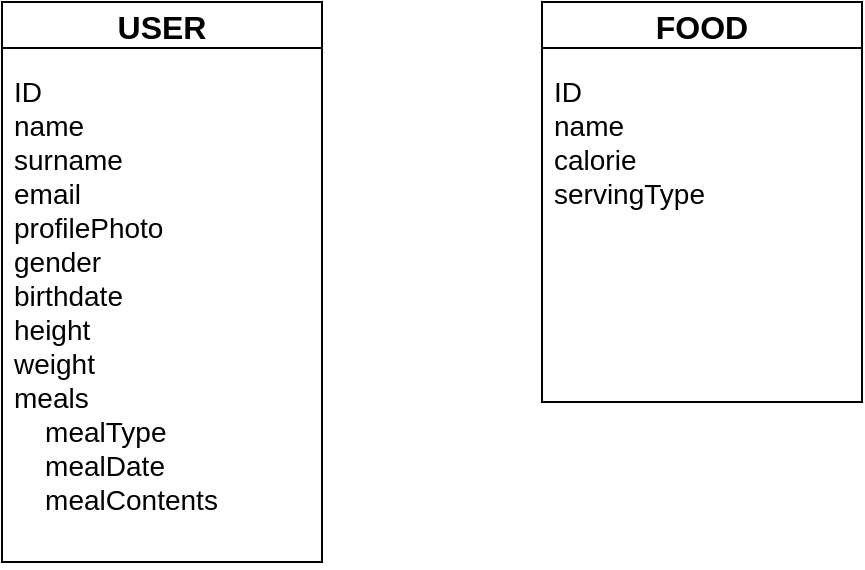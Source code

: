 <mxfile version="13.10.6" type="github">
  <diagram id="bkKQT7h9eewYssHF2xtN" name="Page-1">
    <mxGraphModel dx="946" dy="687" grid="1" gridSize="10" guides="1" tooltips="1" connect="1" arrows="1" fold="1" page="1" pageScale="1" pageWidth="827" pageHeight="1169" math="0" shadow="0">
      <root>
        <mxCell id="0" />
        <mxCell id="1" parent="0" />
        <mxCell id="YI6YxUA8oTtEPvSfXxos-6" value="USER" style="swimlane;fontSize=16;" vertex="1" parent="1">
          <mxGeometry x="120" y="80" width="160" height="280" as="geometry">
            <mxRectangle x="320" y="200" width="90" height="23" as="alternateBounds" />
          </mxGeometry>
        </mxCell>
        <mxCell id="YI6YxUA8oTtEPvSfXxos-7" value="ID&#xa;name&#xa;surname &#xa;email &#xa;profilePhoto&#xa;gender&#xa;birthdate&#xa;height &#xa;weight&#xa;meals&#xa;    mealType&#xa;    mealDate&#xa;    mealContents" style="text;strokeColor=none;fillColor=none;align=left;verticalAlign=top;spacingLeft=4;spacingRight=4;overflow=hidden;rotatable=0;points=[[0,0.5],[1,0.5]];portConstraint=eastwest;fontSize=14;" vertex="1" parent="YI6YxUA8oTtEPvSfXxos-6">
          <mxGeometry y="30" width="160" height="250" as="geometry" />
        </mxCell>
        <mxCell id="YI6YxUA8oTtEPvSfXxos-8" value="FOOD" style="swimlane;fontSize=16;" vertex="1" parent="1">
          <mxGeometry x="390" y="80" width="160" height="200" as="geometry">
            <mxRectangle x="320" y="200" width="90" height="23" as="alternateBounds" />
          </mxGeometry>
        </mxCell>
        <mxCell id="YI6YxUA8oTtEPvSfXxos-9" value="ID&#xa;name&#xa;calorie&#xa;servingType" style="text;strokeColor=none;fillColor=none;align=left;verticalAlign=top;spacingLeft=4;spacingRight=4;overflow=hidden;rotatable=0;points=[[0,0.5],[1,0.5]];portConstraint=eastwest;fontSize=14;" vertex="1" parent="YI6YxUA8oTtEPvSfXxos-8">
          <mxGeometry y="30" width="160" height="170" as="geometry" />
        </mxCell>
      </root>
    </mxGraphModel>
  </diagram>
</mxfile>

